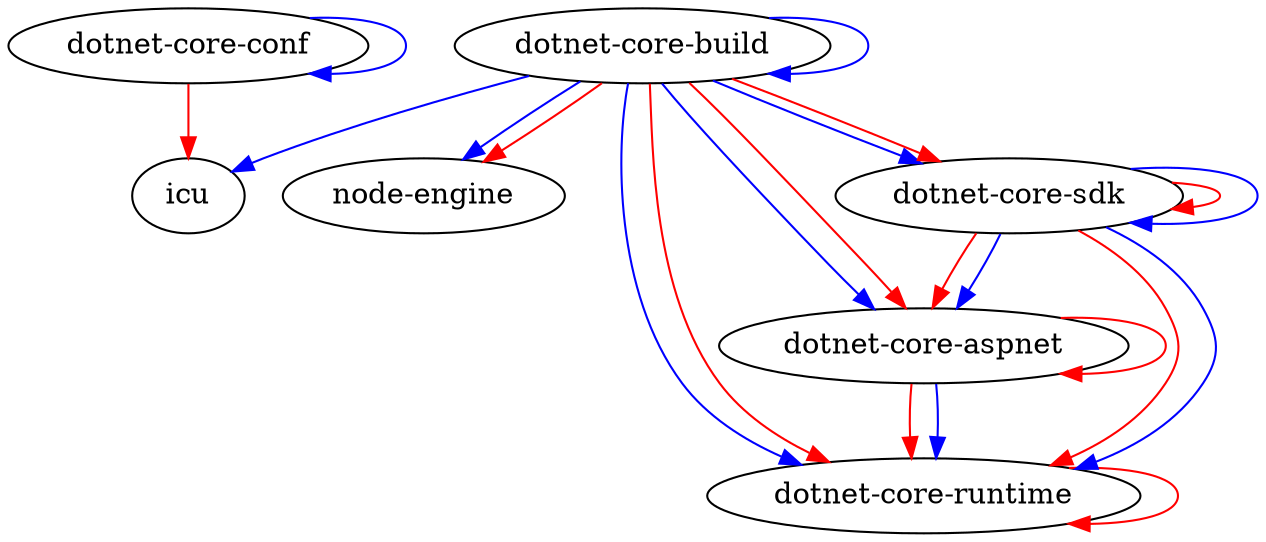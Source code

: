 digraph "original" {
  o_ne [label="node-engine"];
  o_i [label="icu"];
  o_dcr [label="dotnet-core-runtime"];
  o_dca [label="dotnet-core-aspnet"];
  o_dcs [label="dotnet-core-sdk"];
  o_dcb [label="dotnet-core-build"];
  o_dcc [label="dotnet-core-conf"];

  o_dcr -> o_dcr [color=red];

  o_dca -> o_dca [color=red];
  o_dca -> o_dcr [color=red];
  o_dca -> o_dcr [color=blue];

  o_dcs -> o_dcs [color=red];
  o_dcs -> o_dcs [color=blue];
  o_dcs -> o_dcr [color=red];
  o_dcs -> o_dcr [color=blue];
  o_dcs -> o_dca [color=red];
  o_dcs -> o_dca [color=blue];

  o_dcb -> o_dcb [color=blue];
  o_dcb -> o_dcs [color=blue];
  o_dcb -> o_dcs [color=red];
  o_dcb -> o_dcr [color=blue];
  o_dcb -> o_dcr [color=red];
  o_dcb -> o_ne [color=blue];
  o_dcb -> o_ne [color=red];
  o_dcb -> o_dca [color=blue];
  o_dcb -> o_dca [color=red];
  o_dcb -> o_i [color=blue];

  o_dcc -> o_dcc [color=blue];
  o_dcc -> o_i [color=red];
}
